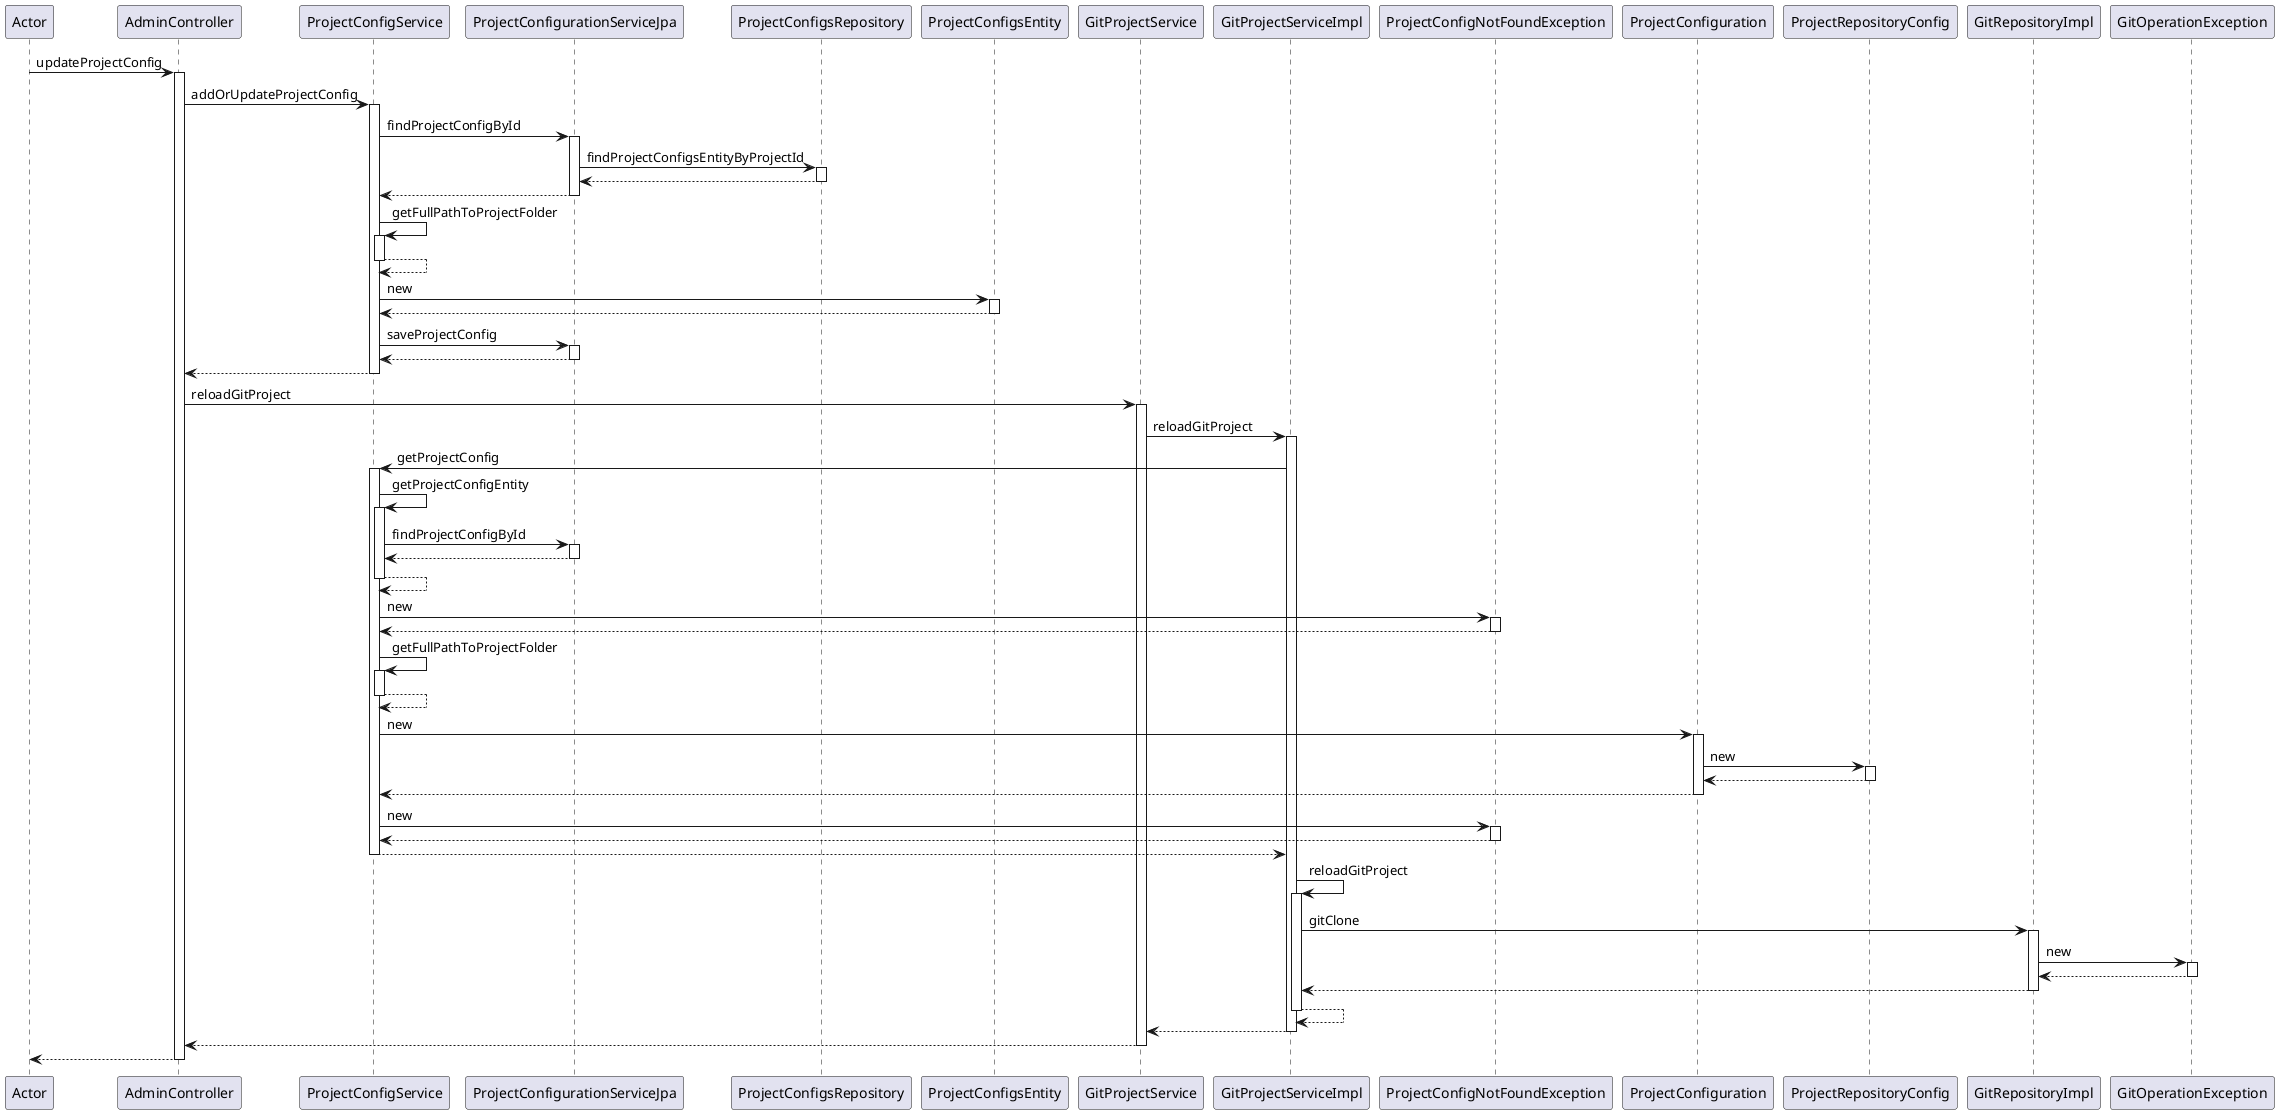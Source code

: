 @startuml
participant Actor
Actor -> AdminController : updateProjectConfig
activate AdminController
AdminController -> ProjectConfigService : addOrUpdateProjectConfig
activate ProjectConfigService
ProjectConfigService -> ProjectConfigurationServiceJpa : findProjectConfigById
activate ProjectConfigurationServiceJpa
ProjectConfigurationServiceJpa -> ProjectConfigsRepository : findProjectConfigsEntityByProjectId
activate ProjectConfigsRepository
ProjectConfigsRepository --> ProjectConfigurationServiceJpa
deactivate ProjectConfigsRepository
ProjectConfigurationServiceJpa --> ProjectConfigService
deactivate ProjectConfigurationServiceJpa
ProjectConfigService -> ProjectConfigService : getFullPathToProjectFolder
activate ProjectConfigService
ProjectConfigService --> ProjectConfigService
deactivate ProjectConfigService
ProjectConfigService -> ProjectConfigsEntity : new
activate ProjectConfigsEntity
ProjectConfigsEntity --> ProjectConfigService
deactivate ProjectConfigsEntity
ProjectConfigService -> ProjectConfigurationServiceJpa : saveProjectConfig
activate ProjectConfigurationServiceJpa
ProjectConfigurationServiceJpa --> ProjectConfigService
deactivate ProjectConfigurationServiceJpa
ProjectConfigService --> AdminController
deactivate ProjectConfigService
AdminController -> GitProjectService : reloadGitProject
activate GitProjectService
GitProjectService -> GitProjectServiceImpl : reloadGitProject
activate GitProjectServiceImpl
GitProjectServiceImpl -> ProjectConfigService : getProjectConfig
activate ProjectConfigService
ProjectConfigService -> ProjectConfigService : getProjectConfigEntity
activate ProjectConfigService
ProjectConfigService -> ProjectConfigurationServiceJpa : findProjectConfigById
activate ProjectConfigurationServiceJpa
ProjectConfigurationServiceJpa --> ProjectConfigService
deactivate ProjectConfigurationServiceJpa
ProjectConfigService --> ProjectConfigService
deactivate ProjectConfigService
ProjectConfigService -> ProjectConfigNotFoundException : new
activate ProjectConfigNotFoundException
ProjectConfigNotFoundException --> ProjectConfigService
deactivate ProjectConfigNotFoundException
ProjectConfigService -> ProjectConfigService : getFullPathToProjectFolder
activate ProjectConfigService
ProjectConfigService --> ProjectConfigService
deactivate ProjectConfigService
ProjectConfigService -> ProjectConfiguration : new
activate ProjectConfiguration
ProjectConfiguration -> ProjectRepositoryConfig : new
activate ProjectRepositoryConfig
ProjectRepositoryConfig --> ProjectConfiguration
deactivate ProjectRepositoryConfig
ProjectConfiguration --> ProjectConfigService
deactivate ProjectConfiguration
ProjectConfigService -> ProjectConfigNotFoundException : new
activate ProjectConfigNotFoundException
ProjectConfigNotFoundException --> ProjectConfigService
deactivate ProjectConfigNotFoundException
ProjectConfigService --> GitProjectServiceImpl
deactivate ProjectConfigService
GitProjectServiceImpl -> GitProjectServiceImpl : reloadGitProject
activate GitProjectServiceImpl
GitProjectServiceImpl -> GitRepositoryImpl : gitClone
activate GitRepositoryImpl
GitRepositoryImpl -> GitOperationException : new
activate GitOperationException
GitOperationException --> GitRepositoryImpl
deactivate GitOperationException
GitRepositoryImpl --> GitProjectServiceImpl
deactivate GitRepositoryImpl
GitProjectServiceImpl --> GitProjectServiceImpl
deactivate GitProjectServiceImpl
GitProjectServiceImpl --> GitProjectService
deactivate GitProjectServiceImpl
GitProjectService --> AdminController
deactivate GitProjectService
return
@enduml